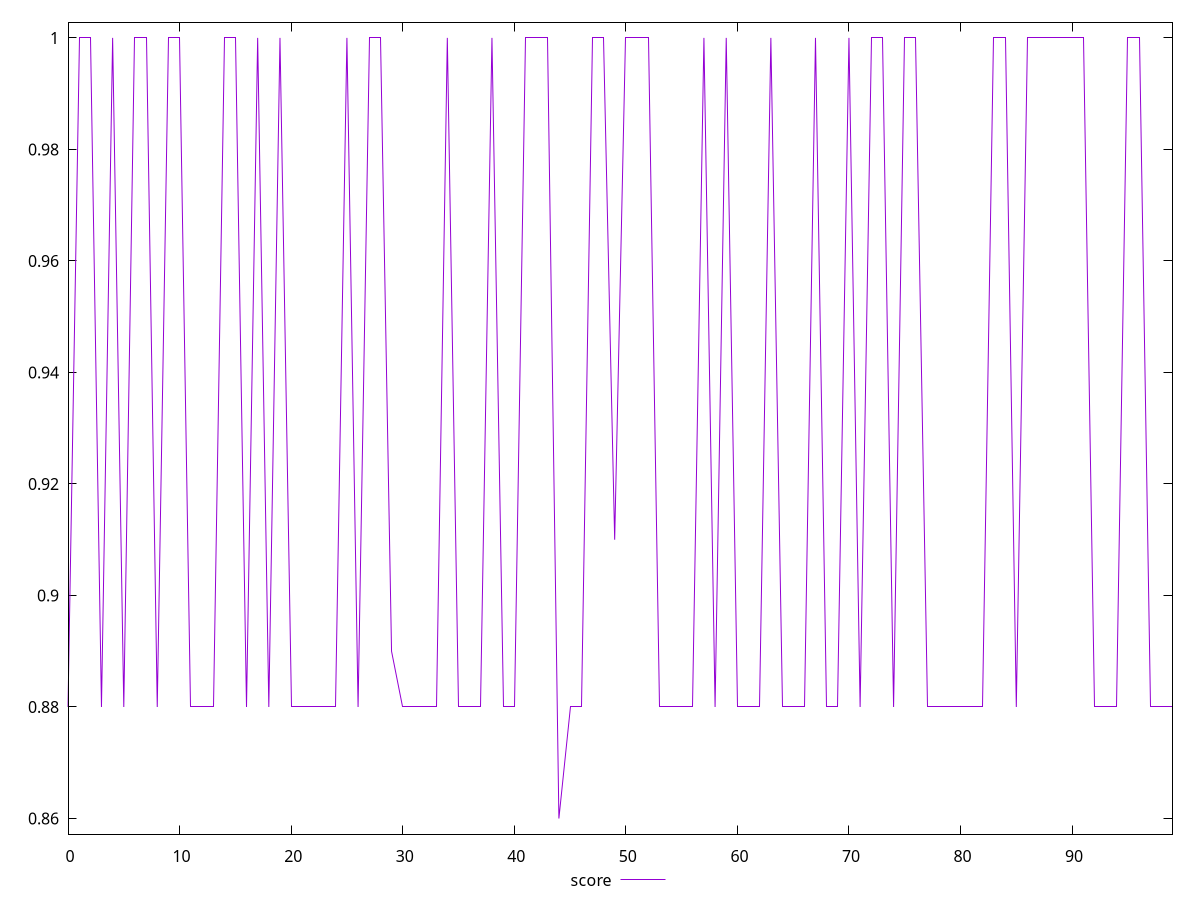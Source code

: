 reset

$score <<EOF
0 0.88
1 1
2 1
3 0.88
4 1
5 0.88
6 1
7 1
8 0.88
9 1
10 1
11 0.88
12 0.88
13 0.88
14 1
15 1
16 0.88
17 1
18 0.88
19 1
20 0.88
21 0.88
22 0.88
23 0.88
24 0.88
25 1
26 0.88
27 1
28 1
29 0.89
30 0.88
31 0.88
32 0.88
33 0.88
34 1
35 0.88
36 0.88
37 0.88
38 1
39 0.88
40 0.88
41 1
42 1
43 1
44 0.86
45 0.88
46 0.88
47 1
48 1
49 0.91
50 1
51 1
52 1
53 0.88
54 0.88
55 0.88
56 0.88
57 1
58 0.88
59 1
60 0.88
61 0.88
62 0.88
63 1
64 0.88
65 0.88
66 0.88
67 1
68 0.88
69 0.88
70 1
71 0.88
72 1
73 1
74 0.88
75 1
76 1
77 0.88
78 0.88
79 0.88
80 0.88
81 0.88
82 0.88
83 1
84 1
85 0.88
86 1
87 1
88 1
89 1
90 1
91 1
92 0.88
93 0.88
94 0.88
95 1
96 1
97 0.88
98 0.88
99 0.88
EOF

set key outside below
set xrange [0:99]
set yrange [0.8572:1.0028]
set trange [0.8572:1.0028]
set terminal svg size 640, 500 enhanced background rgb 'white'
set output "report_00013_2021-02-09T12-04-24.940Z/unminified-javascript/samples/pages+cached+noadtech/score/values.svg"

plot $score title "score" with line

reset
